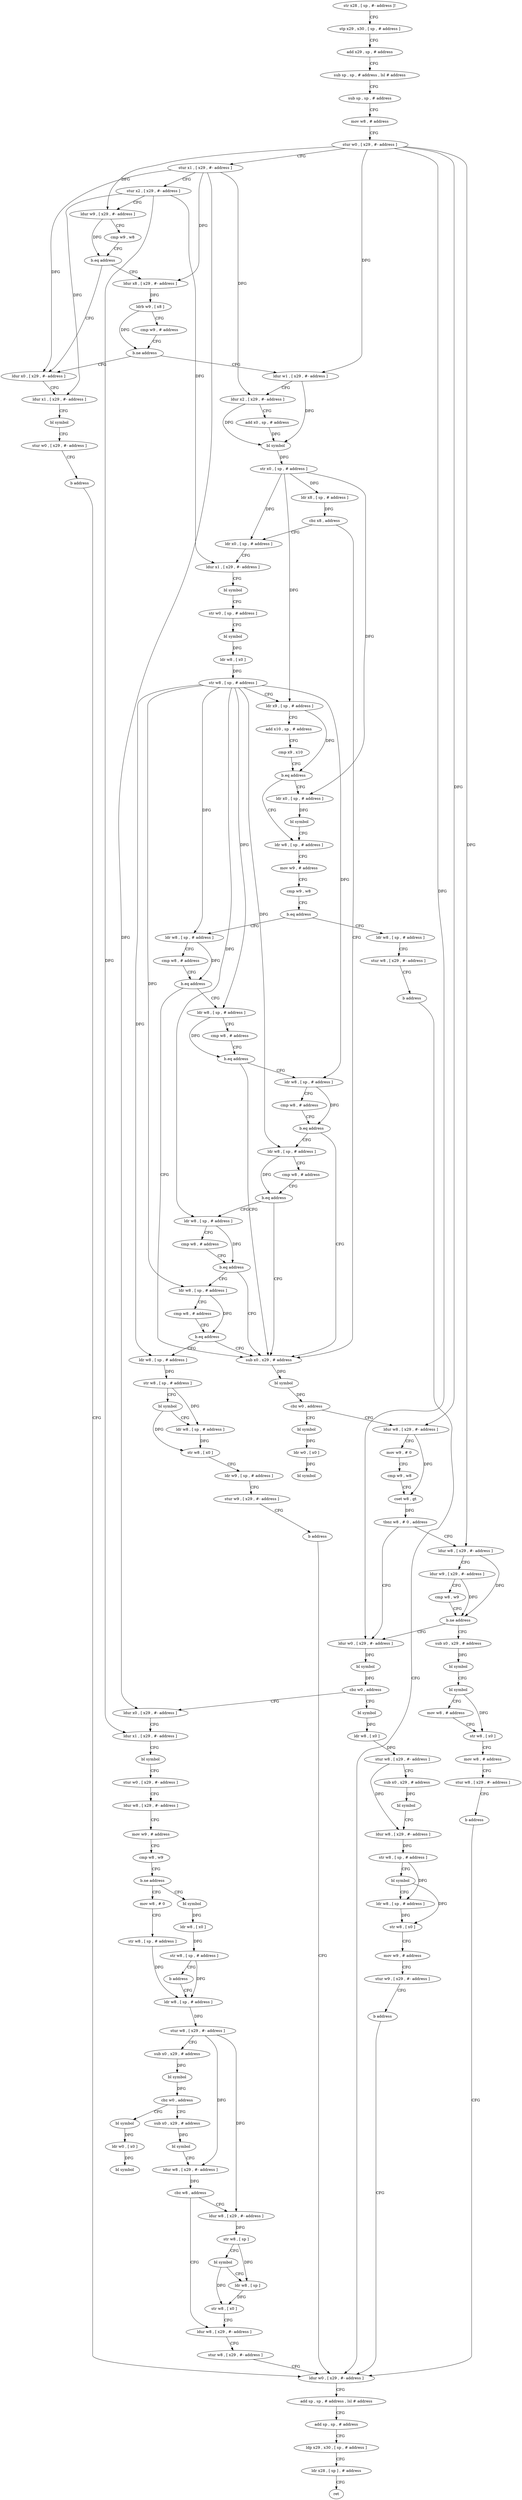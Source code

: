 digraph "func" {
"4544364" [label = "str x28 , [ sp , #- address ]!" ]
"4544368" [label = "stp x29 , x30 , [ sp , # address ]" ]
"4544372" [label = "add x29 , sp , # address" ]
"4544376" [label = "sub sp , sp , # address , lsl # address" ]
"4544380" [label = "sub sp , sp , # address" ]
"4544384" [label = "mov w8 , # address" ]
"4544388" [label = "stur w0 , [ x29 , #- address ]" ]
"4544392" [label = "stur x1 , [ x29 , #- address ]" ]
"4544396" [label = "stur x2 , [ x29 , #- address ]" ]
"4544400" [label = "ldur w9 , [ x29 , #- address ]" ]
"4544404" [label = "cmp w9 , w8" ]
"4544408" [label = "b.eq address" ]
"4544428" [label = "ldur x0 , [ x29 , #- address ]" ]
"4544412" [label = "ldur x8 , [ x29 , #- address ]" ]
"4544432" [label = "ldur x1 , [ x29 , #- address ]" ]
"4544436" [label = "bl symbol" ]
"4544440" [label = "stur w0 , [ x29 , #- address ]" ]
"4544444" [label = "b address" ]
"4544948" [label = "ldur w0 , [ x29 , #- address ]" ]
"4544416" [label = "ldrb w9 , [ x8 ]" ]
"4544420" [label = "cmp w9 , # address" ]
"4544424" [label = "b.ne address" ]
"4544448" [label = "ldur w1 , [ x29 , #- address ]" ]
"4544952" [label = "add sp , sp , # address , lsl # address" ]
"4544956" [label = "add sp , sp , # address" ]
"4544960" [label = "ldp x29 , x30 , [ sp , # address ]" ]
"4544964" [label = "ldr x28 , [ sp ] , # address" ]
"4544968" [label = "ret" ]
"4544452" [label = "ldur x2 , [ x29 , #- address ]" ]
"4544456" [label = "add x0 , sp , # address" ]
"4544460" [label = "bl symbol" ]
"4544464" [label = "str x0 , [ sp , # address ]" ]
"4544468" [label = "ldr x8 , [ sp , # address ]" ]
"4544472" [label = "cbz x8 , address" ]
"4544660" [label = "sub x0 , x29 , # address" ]
"4544476" [label = "ldr x0 , [ sp , # address ]" ]
"4544664" [label = "bl symbol" ]
"4544668" [label = "cbz w0 , address" ]
"4544684" [label = "ldur w8 , [ x29 , #- address ]" ]
"4544672" [label = "bl symbol" ]
"4544480" [label = "ldur x1 , [ x29 , #- address ]" ]
"4544484" [label = "bl symbol" ]
"4544488" [label = "str w0 , [ sp , # address ]" ]
"4544492" [label = "bl symbol" ]
"4544496" [label = "ldr w8 , [ x0 ]" ]
"4544500" [label = "str w8 , [ sp , # address ]" ]
"4544504" [label = "ldr x9 , [ sp , # address ]" ]
"4544508" [label = "add x10 , sp , # address" ]
"4544512" [label = "cmp x9 , x10" ]
"4544516" [label = "b.eq address" ]
"4544528" [label = "ldr w8 , [ sp , # address ]" ]
"4544520" [label = "ldr x0 , [ sp , # address ]" ]
"4544688" [label = "mov w9 , # 0" ]
"4544692" [label = "cmp w9 , w8" ]
"4544696" [label = "cset w8 , gt" ]
"4544700" [label = "tbnz w8 , # 0 , address" ]
"4544752" [label = "ldur w0 , [ x29 , #- address ]" ]
"4544704" [label = "ldur w8 , [ x29 , #- address ]" ]
"4544676" [label = "ldr w0 , [ x0 ]" ]
"4544680" [label = "bl symbol" ]
"4544532" [label = "mov w9 , # address" ]
"4544536" [label = "cmp w9 , w8" ]
"4544540" [label = "b.eq address" ]
"4544556" [label = "ldr w8 , [ sp , # address ]" ]
"4544544" [label = "ldr w8 , [ sp , # address ]" ]
"4544524" [label = "bl symbol" ]
"4544756" [label = "bl symbol" ]
"4544760" [label = "cbz w0 , address" ]
"4544816" [label = "ldur x0 , [ x29 , #- address ]" ]
"4544764" [label = "bl symbol" ]
"4544708" [label = "ldur w9 , [ x29 , #- address ]" ]
"4544712" [label = "cmp w8 , w9" ]
"4544716" [label = "b.ne address" ]
"4544720" [label = "sub x0 , x29 , # address" ]
"4544560" [label = "cmp w8 , # address" ]
"4544564" [label = "b.eq address" ]
"4544568" [label = "ldr w8 , [ sp , # address ]" ]
"4544548" [label = "stur w8 , [ x29 , #- address ]" ]
"4544552" [label = "b address" ]
"4544820" [label = "ldur x1 , [ x29 , #- address ]" ]
"4544824" [label = "bl symbol" ]
"4544828" [label = "stur w0 , [ x29 , #- address ]" ]
"4544832" [label = "ldur w8 , [ x29 , #- address ]" ]
"4544836" [label = "mov w9 , # address" ]
"4544840" [label = "cmp w8 , w9" ]
"4544844" [label = "b.ne address" ]
"4544864" [label = "mov w8 , # 0" ]
"4544848" [label = "bl symbol" ]
"4544768" [label = "ldr w8 , [ x0 ]" ]
"4544772" [label = "stur w8 , [ x29 , #- address ]" ]
"4544776" [label = "sub x0 , x29 , # address" ]
"4544780" [label = "bl symbol" ]
"4544784" [label = "ldur w8 , [ x29 , #- address ]" ]
"4544788" [label = "str w8 , [ sp , # address ]" ]
"4544792" [label = "bl symbol" ]
"4544796" [label = "ldr w8 , [ sp , # address ]" ]
"4544800" [label = "str w8 , [ x0 ]" ]
"4544804" [label = "mov w9 , # address" ]
"4544808" [label = "stur w9 , [ x29 , #- address ]" ]
"4544812" [label = "b address" ]
"4544724" [label = "bl symbol" ]
"4544728" [label = "bl symbol" ]
"4544732" [label = "mov w8 , # address" ]
"4544736" [label = "str w8 , [ x0 ]" ]
"4544740" [label = "mov w8 , # address" ]
"4544744" [label = "stur w8 , [ x29 , #- address ]" ]
"4544748" [label = "b address" ]
"4544572" [label = "cmp w8 , # address" ]
"4544576" [label = "b.eq address" ]
"4544580" [label = "ldr w8 , [ sp , # address ]" ]
"4544868" [label = "str w8 , [ sp , # address ]" ]
"4544872" [label = "ldr w8 , [ sp , # address ]" ]
"4544852" [label = "ldr w8 , [ x0 ]" ]
"4544856" [label = "str w8 , [ sp , # address ]" ]
"4544860" [label = "b address" ]
"4544584" [label = "cmp w8 , # address" ]
"4544588" [label = "b.eq address" ]
"4544592" [label = "ldr w8 , [ sp , # address ]" ]
"4544904" [label = "sub x0 , x29 , # address" ]
"4544908" [label = "bl symbol" ]
"4544912" [label = "ldur w8 , [ x29 , #- address ]" ]
"4544916" [label = "cbz w8 , address" ]
"4544940" [label = "ldur w8 , [ x29 , #- address ]" ]
"4544920" [label = "ldur w8 , [ x29 , #- address ]" ]
"4544892" [label = "bl symbol" ]
"4544896" [label = "ldr w0 , [ x0 ]" ]
"4544900" [label = "bl symbol" ]
"4544876" [label = "stur w8 , [ x29 , #- address ]" ]
"4544880" [label = "sub x0 , x29 , # address" ]
"4544884" [label = "bl symbol" ]
"4544888" [label = "cbz w0 , address" ]
"4544596" [label = "cmp w8 , # address" ]
"4544600" [label = "b.eq address" ]
"4544604" [label = "ldr w8 , [ sp , # address ]" ]
"4544944" [label = "stur w8 , [ x29 , #- address ]" ]
"4544924" [label = "str w8 , [ sp ]" ]
"4544928" [label = "bl symbol" ]
"4544932" [label = "ldr w8 , [ sp ]" ]
"4544936" [label = "str w8 , [ x0 ]" ]
"4544608" [label = "cmp w8 , # address" ]
"4544612" [label = "b.eq address" ]
"4544616" [label = "ldr w8 , [ sp , # address ]" ]
"4544620" [label = "cmp w8 , # address" ]
"4544624" [label = "b.eq address" ]
"4544628" [label = "ldr w8 , [ sp , # address ]" ]
"4544632" [label = "str w8 , [ sp , # address ]" ]
"4544636" [label = "bl symbol" ]
"4544640" [label = "ldr w8 , [ sp , # address ]" ]
"4544644" [label = "str w8 , [ x0 ]" ]
"4544648" [label = "ldr w9 , [ sp , # address ]" ]
"4544652" [label = "stur w9 , [ x29 , #- address ]" ]
"4544656" [label = "b address" ]
"4544364" -> "4544368" [ label = "CFG" ]
"4544368" -> "4544372" [ label = "CFG" ]
"4544372" -> "4544376" [ label = "CFG" ]
"4544376" -> "4544380" [ label = "CFG" ]
"4544380" -> "4544384" [ label = "CFG" ]
"4544384" -> "4544388" [ label = "CFG" ]
"4544388" -> "4544392" [ label = "CFG" ]
"4544388" -> "4544400" [ label = "DFG" ]
"4544388" -> "4544448" [ label = "DFG" ]
"4544388" -> "4544684" [ label = "DFG" ]
"4544388" -> "4544752" [ label = "DFG" ]
"4544388" -> "4544704" [ label = "DFG" ]
"4544392" -> "4544396" [ label = "CFG" ]
"4544392" -> "4544428" [ label = "DFG" ]
"4544392" -> "4544412" [ label = "DFG" ]
"4544392" -> "4544452" [ label = "DFG" ]
"4544392" -> "4544816" [ label = "DFG" ]
"4544396" -> "4544400" [ label = "CFG" ]
"4544396" -> "4544432" [ label = "DFG" ]
"4544396" -> "4544480" [ label = "DFG" ]
"4544396" -> "4544820" [ label = "DFG" ]
"4544400" -> "4544404" [ label = "CFG" ]
"4544400" -> "4544408" [ label = "DFG" ]
"4544404" -> "4544408" [ label = "CFG" ]
"4544408" -> "4544428" [ label = "CFG" ]
"4544408" -> "4544412" [ label = "CFG" ]
"4544428" -> "4544432" [ label = "CFG" ]
"4544412" -> "4544416" [ label = "DFG" ]
"4544432" -> "4544436" [ label = "CFG" ]
"4544436" -> "4544440" [ label = "CFG" ]
"4544440" -> "4544444" [ label = "CFG" ]
"4544444" -> "4544948" [ label = "CFG" ]
"4544948" -> "4544952" [ label = "CFG" ]
"4544416" -> "4544420" [ label = "CFG" ]
"4544416" -> "4544424" [ label = "DFG" ]
"4544420" -> "4544424" [ label = "CFG" ]
"4544424" -> "4544448" [ label = "CFG" ]
"4544424" -> "4544428" [ label = "CFG" ]
"4544448" -> "4544452" [ label = "CFG" ]
"4544448" -> "4544460" [ label = "DFG" ]
"4544952" -> "4544956" [ label = "CFG" ]
"4544956" -> "4544960" [ label = "CFG" ]
"4544960" -> "4544964" [ label = "CFG" ]
"4544964" -> "4544968" [ label = "CFG" ]
"4544452" -> "4544456" [ label = "CFG" ]
"4544452" -> "4544460" [ label = "DFG" ]
"4544456" -> "4544460" [ label = "DFG" ]
"4544460" -> "4544464" [ label = "DFG" ]
"4544464" -> "4544468" [ label = "DFG" ]
"4544464" -> "4544476" [ label = "DFG" ]
"4544464" -> "4544504" [ label = "DFG" ]
"4544464" -> "4544520" [ label = "DFG" ]
"4544468" -> "4544472" [ label = "DFG" ]
"4544472" -> "4544660" [ label = "CFG" ]
"4544472" -> "4544476" [ label = "CFG" ]
"4544660" -> "4544664" [ label = "DFG" ]
"4544476" -> "4544480" [ label = "CFG" ]
"4544664" -> "4544668" [ label = "DFG" ]
"4544668" -> "4544684" [ label = "CFG" ]
"4544668" -> "4544672" [ label = "CFG" ]
"4544684" -> "4544688" [ label = "CFG" ]
"4544684" -> "4544696" [ label = "DFG" ]
"4544672" -> "4544676" [ label = "DFG" ]
"4544480" -> "4544484" [ label = "CFG" ]
"4544484" -> "4544488" [ label = "CFG" ]
"4544488" -> "4544492" [ label = "CFG" ]
"4544492" -> "4544496" [ label = "DFG" ]
"4544496" -> "4544500" [ label = "DFG" ]
"4544500" -> "4544504" [ label = "CFG" ]
"4544500" -> "4544556" [ label = "DFG" ]
"4544500" -> "4544568" [ label = "DFG" ]
"4544500" -> "4544580" [ label = "DFG" ]
"4544500" -> "4544592" [ label = "DFG" ]
"4544500" -> "4544604" [ label = "DFG" ]
"4544500" -> "4544616" [ label = "DFG" ]
"4544500" -> "4544628" [ label = "DFG" ]
"4544504" -> "4544508" [ label = "CFG" ]
"4544504" -> "4544516" [ label = "DFG" ]
"4544508" -> "4544512" [ label = "CFG" ]
"4544512" -> "4544516" [ label = "CFG" ]
"4544516" -> "4544528" [ label = "CFG" ]
"4544516" -> "4544520" [ label = "CFG" ]
"4544528" -> "4544532" [ label = "CFG" ]
"4544520" -> "4544524" [ label = "DFG" ]
"4544688" -> "4544692" [ label = "CFG" ]
"4544692" -> "4544696" [ label = "CFG" ]
"4544696" -> "4544700" [ label = "DFG" ]
"4544700" -> "4544752" [ label = "CFG" ]
"4544700" -> "4544704" [ label = "CFG" ]
"4544752" -> "4544756" [ label = "DFG" ]
"4544704" -> "4544708" [ label = "CFG" ]
"4544704" -> "4544716" [ label = "DFG" ]
"4544676" -> "4544680" [ label = "DFG" ]
"4544532" -> "4544536" [ label = "CFG" ]
"4544536" -> "4544540" [ label = "CFG" ]
"4544540" -> "4544556" [ label = "CFG" ]
"4544540" -> "4544544" [ label = "CFG" ]
"4544556" -> "4544560" [ label = "CFG" ]
"4544556" -> "4544564" [ label = "DFG" ]
"4544544" -> "4544548" [ label = "CFG" ]
"4544524" -> "4544528" [ label = "CFG" ]
"4544756" -> "4544760" [ label = "DFG" ]
"4544760" -> "4544816" [ label = "CFG" ]
"4544760" -> "4544764" [ label = "CFG" ]
"4544816" -> "4544820" [ label = "CFG" ]
"4544764" -> "4544768" [ label = "DFG" ]
"4544708" -> "4544712" [ label = "CFG" ]
"4544708" -> "4544716" [ label = "DFG" ]
"4544712" -> "4544716" [ label = "CFG" ]
"4544716" -> "4544752" [ label = "CFG" ]
"4544716" -> "4544720" [ label = "CFG" ]
"4544720" -> "4544724" [ label = "DFG" ]
"4544560" -> "4544564" [ label = "CFG" ]
"4544564" -> "4544660" [ label = "CFG" ]
"4544564" -> "4544568" [ label = "CFG" ]
"4544568" -> "4544572" [ label = "CFG" ]
"4544568" -> "4544576" [ label = "DFG" ]
"4544548" -> "4544552" [ label = "CFG" ]
"4544552" -> "4544948" [ label = "CFG" ]
"4544820" -> "4544824" [ label = "CFG" ]
"4544824" -> "4544828" [ label = "CFG" ]
"4544828" -> "4544832" [ label = "CFG" ]
"4544832" -> "4544836" [ label = "CFG" ]
"4544836" -> "4544840" [ label = "CFG" ]
"4544840" -> "4544844" [ label = "CFG" ]
"4544844" -> "4544864" [ label = "CFG" ]
"4544844" -> "4544848" [ label = "CFG" ]
"4544864" -> "4544868" [ label = "CFG" ]
"4544848" -> "4544852" [ label = "DFG" ]
"4544768" -> "4544772" [ label = "DFG" ]
"4544772" -> "4544776" [ label = "CFG" ]
"4544772" -> "4544784" [ label = "DFG" ]
"4544776" -> "4544780" [ label = "DFG" ]
"4544780" -> "4544784" [ label = "CFG" ]
"4544784" -> "4544788" [ label = "DFG" ]
"4544788" -> "4544792" [ label = "CFG" ]
"4544788" -> "4544796" [ label = "DFG" ]
"4544792" -> "4544796" [ label = "CFG" ]
"4544792" -> "4544800" [ label = "DFG" ]
"4544796" -> "4544800" [ label = "DFG" ]
"4544800" -> "4544804" [ label = "CFG" ]
"4544804" -> "4544808" [ label = "CFG" ]
"4544808" -> "4544812" [ label = "CFG" ]
"4544812" -> "4544948" [ label = "CFG" ]
"4544724" -> "4544728" [ label = "CFG" ]
"4544728" -> "4544732" [ label = "CFG" ]
"4544728" -> "4544736" [ label = "DFG" ]
"4544732" -> "4544736" [ label = "CFG" ]
"4544736" -> "4544740" [ label = "CFG" ]
"4544740" -> "4544744" [ label = "CFG" ]
"4544744" -> "4544748" [ label = "CFG" ]
"4544748" -> "4544948" [ label = "CFG" ]
"4544572" -> "4544576" [ label = "CFG" ]
"4544576" -> "4544660" [ label = "CFG" ]
"4544576" -> "4544580" [ label = "CFG" ]
"4544580" -> "4544584" [ label = "CFG" ]
"4544580" -> "4544588" [ label = "DFG" ]
"4544868" -> "4544872" [ label = "DFG" ]
"4544872" -> "4544876" [ label = "DFG" ]
"4544852" -> "4544856" [ label = "DFG" ]
"4544856" -> "4544860" [ label = "CFG" ]
"4544856" -> "4544872" [ label = "DFG" ]
"4544860" -> "4544872" [ label = "CFG" ]
"4544584" -> "4544588" [ label = "CFG" ]
"4544588" -> "4544660" [ label = "CFG" ]
"4544588" -> "4544592" [ label = "CFG" ]
"4544592" -> "4544596" [ label = "CFG" ]
"4544592" -> "4544600" [ label = "DFG" ]
"4544904" -> "4544908" [ label = "DFG" ]
"4544908" -> "4544912" [ label = "CFG" ]
"4544912" -> "4544916" [ label = "DFG" ]
"4544916" -> "4544940" [ label = "CFG" ]
"4544916" -> "4544920" [ label = "CFG" ]
"4544940" -> "4544944" [ label = "CFG" ]
"4544920" -> "4544924" [ label = "DFG" ]
"4544892" -> "4544896" [ label = "DFG" ]
"4544896" -> "4544900" [ label = "DFG" ]
"4544876" -> "4544880" [ label = "CFG" ]
"4544876" -> "4544912" [ label = "DFG" ]
"4544876" -> "4544920" [ label = "DFG" ]
"4544880" -> "4544884" [ label = "DFG" ]
"4544884" -> "4544888" [ label = "DFG" ]
"4544888" -> "4544904" [ label = "CFG" ]
"4544888" -> "4544892" [ label = "CFG" ]
"4544596" -> "4544600" [ label = "CFG" ]
"4544600" -> "4544660" [ label = "CFG" ]
"4544600" -> "4544604" [ label = "CFG" ]
"4544604" -> "4544608" [ label = "CFG" ]
"4544604" -> "4544612" [ label = "DFG" ]
"4544944" -> "4544948" [ label = "CFG" ]
"4544924" -> "4544928" [ label = "CFG" ]
"4544924" -> "4544932" [ label = "DFG" ]
"4544928" -> "4544932" [ label = "CFG" ]
"4544928" -> "4544936" [ label = "DFG" ]
"4544932" -> "4544936" [ label = "DFG" ]
"4544936" -> "4544940" [ label = "CFG" ]
"4544608" -> "4544612" [ label = "CFG" ]
"4544612" -> "4544660" [ label = "CFG" ]
"4544612" -> "4544616" [ label = "CFG" ]
"4544616" -> "4544620" [ label = "CFG" ]
"4544616" -> "4544624" [ label = "DFG" ]
"4544620" -> "4544624" [ label = "CFG" ]
"4544624" -> "4544660" [ label = "CFG" ]
"4544624" -> "4544628" [ label = "CFG" ]
"4544628" -> "4544632" [ label = "DFG" ]
"4544632" -> "4544636" [ label = "CFG" ]
"4544632" -> "4544640" [ label = "DFG" ]
"4544636" -> "4544640" [ label = "CFG" ]
"4544636" -> "4544644" [ label = "DFG" ]
"4544640" -> "4544644" [ label = "DFG" ]
"4544644" -> "4544648" [ label = "CFG" ]
"4544648" -> "4544652" [ label = "CFG" ]
"4544652" -> "4544656" [ label = "CFG" ]
"4544656" -> "4544948" [ label = "CFG" ]
}
